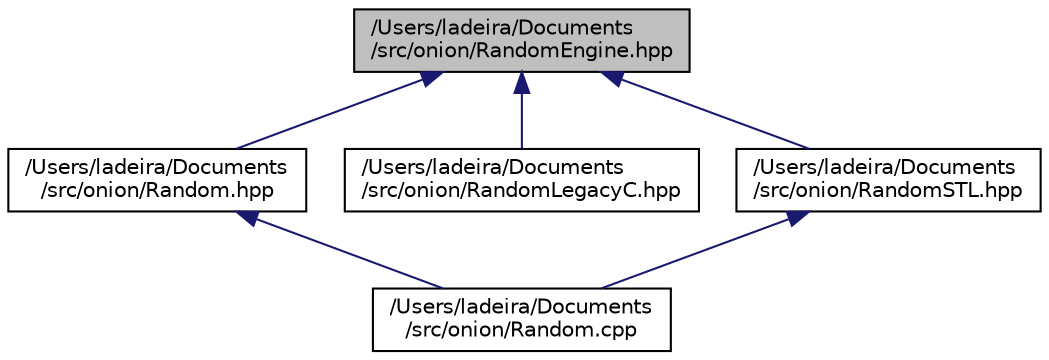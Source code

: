 digraph "/Users/ladeira/Documents/src/onion/RandomEngine.hpp"
{
 // LATEX_PDF_SIZE
  edge [fontname="Helvetica",fontsize="10",labelfontname="Helvetica",labelfontsize="10"];
  node [fontname="Helvetica",fontsize="10",shape=record];
  Node1 [label="/Users/ladeira/Documents\l/src/onion/RandomEngine.hpp",height=0.2,width=0.4,color="black", fillcolor="grey75", style="filled", fontcolor="black",tooltip="Declaration of the RandomEngine interface."];
  Node1 -> Node2 [dir="back",color="midnightblue",fontsize="10",style="solid",fontname="Helvetica"];
  Node2 [label="/Users/ladeira/Documents\l/src/onion/Random.hpp",height=0.2,width=0.4,color="black", fillcolor="white", style="filled",URL="$_random_8hpp.html",tooltip="This header introduces the random number generation (RNG) facilities of the Onion Framework."];
  Node2 -> Node3 [dir="back",color="midnightblue",fontsize="10",style="solid",fontname="Helvetica"];
  Node3 [label="/Users/ladeira/Documents\l/src/onion/Random.cpp",height=0.2,width=0.4,color="black", fillcolor="white", style="filled",URL="$_random_8cpp.html",tooltip="Implementation of the global RandomEngine object."];
  Node1 -> Node4 [dir="back",color="midnightblue",fontsize="10",style="solid",fontname="Helvetica"];
  Node4 [label="/Users/ladeira/Documents\l/src/onion/RandomLegacyC.hpp",height=0.2,width=0.4,color="black", fillcolor="white", style="filled",URL="$_random_legacy_c_8hpp.html",tooltip="Implementation of the RandomEngine interface using the legacy C facilities from the C stdlib."];
  Node1 -> Node5 [dir="back",color="midnightblue",fontsize="10",style="solid",fontname="Helvetica"];
  Node5 [label="/Users/ladeira/Documents\l/src/onion/RandomSTL.hpp",height=0.2,width=0.4,color="black", fillcolor="white", style="filled",URL="$_random_s_t_l_8hpp.html",tooltip="Implementation of the RandomEngine interface using C++11 (and above) RNG facilities."];
  Node5 -> Node3 [dir="back",color="midnightblue",fontsize="10",style="solid",fontname="Helvetica"];
}
